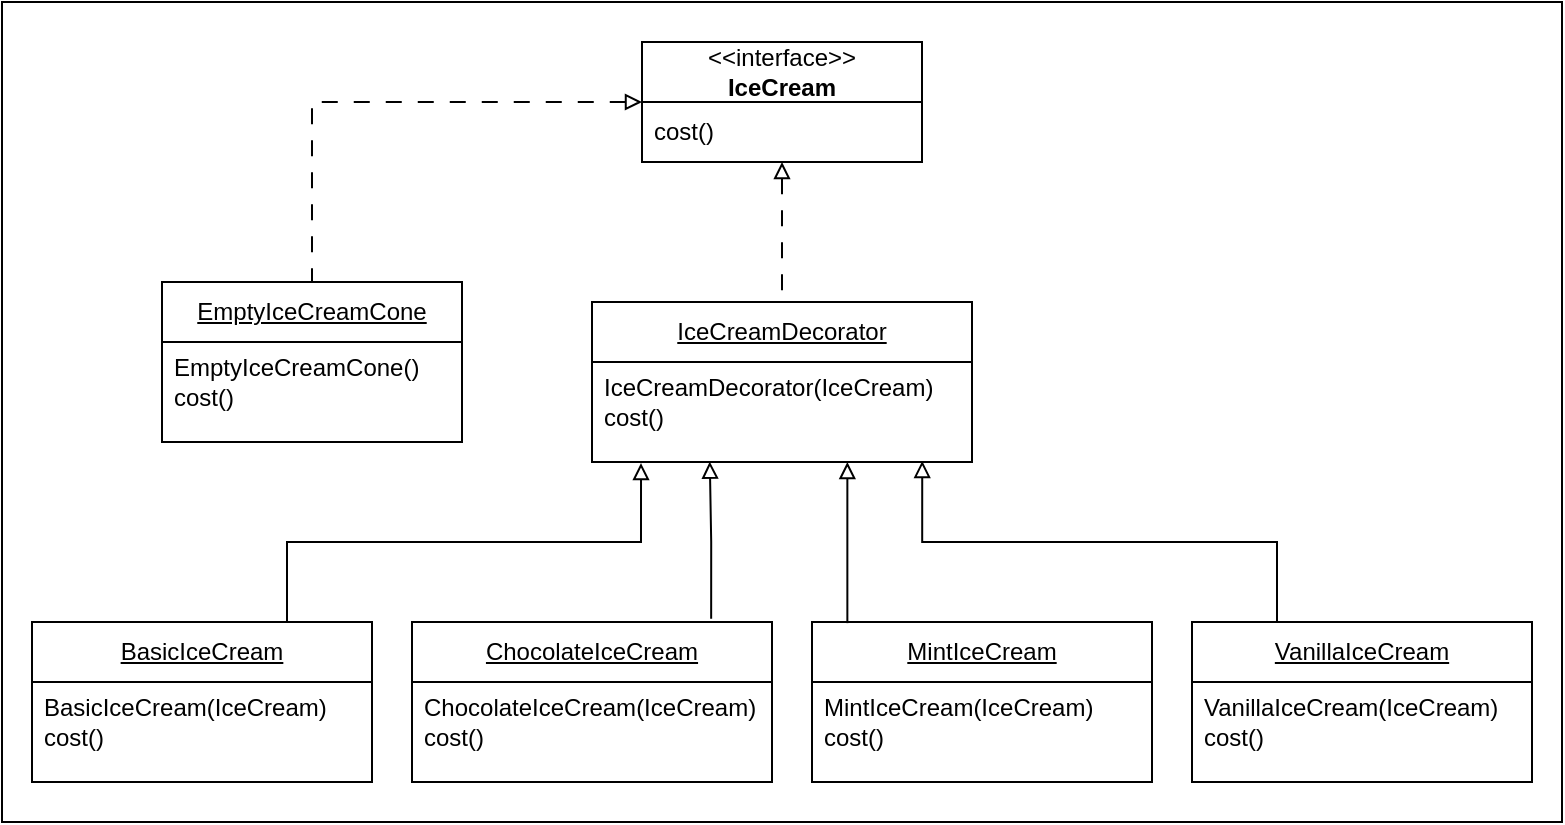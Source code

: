<mxfile version="25.0.3">
  <diagram name="Страница — 1" id="7zzQs1B6N3BzhSOS5rqg">
    <mxGraphModel dx="1059" dy="616" grid="1" gridSize="10" guides="1" tooltips="1" connect="1" arrows="1" fold="1" page="1" pageScale="1" pageWidth="827" pageHeight="1169" math="0" shadow="0">
      <root>
        <mxCell id="0" />
        <mxCell id="1" parent="0" />
        <mxCell id="vKPOdS-y9cwEIovh6uxc-28" value="" style="rounded=0;whiteSpace=wrap;html=1;" vertex="1" parent="1">
          <mxGeometry x="20" y="170" width="780" height="410" as="geometry" />
        </mxCell>
        <mxCell id="vKPOdS-y9cwEIovh6uxc-8" value="" style="edgeStyle=orthogonalEdgeStyle;rounded=0;orthogonalLoop=1;jettySize=auto;html=1;startArrow=block;startFill=0;endArrow=none;endFill=0;dashed=1;dashPattern=8 8;" edge="1" parent="1" source="vKPOdS-y9cwEIovh6uxc-1" target="vKPOdS-y9cwEIovh6uxc-6">
          <mxGeometry relative="1" as="geometry" />
        </mxCell>
        <mxCell id="vKPOdS-y9cwEIovh6uxc-13" value="" style="edgeStyle=orthogonalEdgeStyle;rounded=0;orthogonalLoop=1;jettySize=auto;html=1;startArrow=block;startFill=0;endArrow=none;endFill=0;dashed=1;dashPattern=8 8;" edge="1" parent="1" source="vKPOdS-y9cwEIovh6uxc-1" target="vKPOdS-y9cwEIovh6uxc-11">
          <mxGeometry relative="1" as="geometry" />
        </mxCell>
        <mxCell id="vKPOdS-y9cwEIovh6uxc-1" value="&amp;lt;&amp;lt;interface&amp;gt;&amp;gt;&lt;div&gt;&lt;b&gt;IceCream&lt;/b&gt;&lt;/div&gt;" style="swimlane;fontStyle=0;childLayout=stackLayout;horizontal=1;startSize=30;fillColor=none;horizontalStack=0;resizeParent=1;resizeParentMax=0;resizeLast=0;collapsible=1;marginBottom=0;whiteSpace=wrap;html=1;" vertex="1" parent="1">
          <mxGeometry x="340" y="190" width="140" height="60" as="geometry" />
        </mxCell>
        <mxCell id="vKPOdS-y9cwEIovh6uxc-5" value="cost()" style="text;html=1;align=left;verticalAlign=middle;resizable=0;points=[];autosize=1;strokeColor=none;fillColor=none;spacingLeft=4;" vertex="1" parent="vKPOdS-y9cwEIovh6uxc-1">
          <mxGeometry y="30" width="140" height="30" as="geometry" />
        </mxCell>
        <mxCell id="vKPOdS-y9cwEIovh6uxc-6" value="&lt;u&gt;EmptyIceCreamCone&lt;/u&gt;" style="swimlane;fontStyle=0;childLayout=stackLayout;horizontal=1;startSize=30;fillColor=none;horizontalStack=0;resizeParent=1;resizeParentMax=0;resizeLast=0;collapsible=1;marginBottom=0;whiteSpace=wrap;html=1;" vertex="1" parent="1">
          <mxGeometry x="100" y="310" width="150" height="80" as="geometry" />
        </mxCell>
        <mxCell id="vKPOdS-y9cwEIovh6uxc-7" value="&lt;div&gt;EmptyIceCreamCone()&lt;/div&gt;cost()" style="text;html=1;align=left;verticalAlign=middle;resizable=0;points=[];autosize=1;strokeColor=none;fillColor=none;spacingLeft=4;spacingBottom=10;" vertex="1" parent="vKPOdS-y9cwEIovh6uxc-6">
          <mxGeometry y="30" width="150" height="50" as="geometry" />
        </mxCell>
        <mxCell id="vKPOdS-y9cwEIovh6uxc-11" value="&lt;u&gt;IceCreamDecorator&lt;/u&gt;" style="swimlane;fontStyle=0;childLayout=stackLayout;horizontal=1;startSize=30;fillColor=none;horizontalStack=0;resizeParent=1;resizeParentMax=0;resizeLast=0;collapsible=1;marginBottom=0;whiteSpace=wrap;html=1;" vertex="1" parent="1">
          <mxGeometry x="315" y="320" width="190" height="80" as="geometry" />
        </mxCell>
        <mxCell id="vKPOdS-y9cwEIovh6uxc-12" value="&lt;div&gt;IceCreamDecorator(IceCream)&lt;/div&gt;cost()" style="text;html=1;align=left;verticalAlign=middle;resizable=0;points=[];autosize=1;strokeColor=none;fillColor=none;spacingLeft=4;spacingBottom=10;" vertex="1" parent="vKPOdS-y9cwEIovh6uxc-11">
          <mxGeometry y="30" width="190" height="50" as="geometry" />
        </mxCell>
        <mxCell id="vKPOdS-y9cwEIovh6uxc-16" value="&lt;u&gt;BasicIceCream&lt;/u&gt;" style="swimlane;fontStyle=0;childLayout=stackLayout;horizontal=1;startSize=30;fillColor=none;horizontalStack=0;resizeParent=1;resizeParentMax=0;resizeLast=0;collapsible=1;marginBottom=0;whiteSpace=wrap;html=1;" vertex="1" parent="1">
          <mxGeometry x="35" y="480" width="170" height="80" as="geometry" />
        </mxCell>
        <mxCell id="vKPOdS-y9cwEIovh6uxc-17" value="&lt;div&gt;&lt;span style=&quot;background-color: initial; text-wrap-mode: wrap; text-align: center;&quot;&gt;BasicIceCream&lt;/span&gt;(IceCream)&lt;/div&gt;cost()" style="text;html=1;align=left;verticalAlign=middle;resizable=0;points=[];autosize=1;strokeColor=none;fillColor=none;spacingLeft=4;spacingBottom=10;" vertex="1" parent="vKPOdS-y9cwEIovh6uxc-16">
          <mxGeometry y="30" width="170" height="50" as="geometry" />
        </mxCell>
        <mxCell id="vKPOdS-y9cwEIovh6uxc-18" value="&lt;u&gt;ChocolateIceCream&lt;/u&gt;" style="swimlane;fontStyle=0;childLayout=stackLayout;horizontal=1;startSize=30;fillColor=none;horizontalStack=0;resizeParent=1;resizeParentMax=0;resizeLast=0;collapsible=1;marginBottom=0;whiteSpace=wrap;html=1;" vertex="1" parent="1">
          <mxGeometry x="225" y="480" width="180" height="80" as="geometry" />
        </mxCell>
        <mxCell id="vKPOdS-y9cwEIovh6uxc-19" value="&lt;div&gt;&lt;span style=&quot;background-color: initial; text-wrap-mode: wrap; text-align: center;&quot;&gt;ChocolateIceCream&lt;/span&gt;(IceCream)&lt;/div&gt;cost()" style="text;html=1;align=left;verticalAlign=middle;resizable=0;points=[];autosize=1;strokeColor=none;fillColor=none;spacingLeft=4;spacingBottom=10;" vertex="1" parent="vKPOdS-y9cwEIovh6uxc-18">
          <mxGeometry y="30" width="180" height="50" as="geometry" />
        </mxCell>
        <mxCell id="vKPOdS-y9cwEIovh6uxc-20" value="&lt;u&gt;MintIceCream&lt;/u&gt;" style="swimlane;fontStyle=0;childLayout=stackLayout;horizontal=1;startSize=30;fillColor=none;horizontalStack=0;resizeParent=1;resizeParentMax=0;resizeLast=0;collapsible=1;marginBottom=0;whiteSpace=wrap;html=1;" vertex="1" parent="1">
          <mxGeometry x="425" y="480" width="170" height="80" as="geometry" />
        </mxCell>
        <mxCell id="vKPOdS-y9cwEIovh6uxc-21" value="&lt;div&gt;&lt;span style=&quot;background-color: initial; text-wrap-mode: wrap; text-align: center;&quot;&gt;MintIceCream&lt;/span&gt;(IceCream)&lt;/div&gt;cost()" style="text;html=1;align=left;verticalAlign=middle;resizable=0;points=[];autosize=1;strokeColor=none;fillColor=none;spacingLeft=4;spacingBottom=10;" vertex="1" parent="vKPOdS-y9cwEIovh6uxc-20">
          <mxGeometry y="30" width="170" height="50" as="geometry" />
        </mxCell>
        <mxCell id="vKPOdS-y9cwEIovh6uxc-22" value="&lt;u&gt;VanillaIceCream&lt;/u&gt;" style="swimlane;fontStyle=0;childLayout=stackLayout;horizontal=1;startSize=30;fillColor=none;horizontalStack=0;resizeParent=1;resizeParentMax=0;resizeLast=0;collapsible=1;marginBottom=0;whiteSpace=wrap;html=1;" vertex="1" parent="1">
          <mxGeometry x="615" y="480" width="170" height="80" as="geometry" />
        </mxCell>
        <mxCell id="vKPOdS-y9cwEIovh6uxc-23" value="&lt;div&gt;&lt;span style=&quot;background-color: initial; text-wrap-mode: wrap; text-align: center;&quot;&gt;VanillaIceCream&lt;/span&gt;(IceCream)&lt;/div&gt;cost()" style="text;html=1;align=left;verticalAlign=middle;resizable=0;points=[];autosize=1;strokeColor=none;fillColor=none;spacingLeft=4;spacingBottom=10;" vertex="1" parent="vKPOdS-y9cwEIovh6uxc-22">
          <mxGeometry y="30" width="170" height="50" as="geometry" />
        </mxCell>
        <mxCell id="vKPOdS-y9cwEIovh6uxc-24" style="edgeStyle=orthogonalEdgeStyle;rounded=0;orthogonalLoop=1;jettySize=auto;html=1;exitX=0.75;exitY=0;exitDx=0;exitDy=0;entryX=0.129;entryY=1.011;entryDx=0;entryDy=0;entryPerimeter=0;endArrow=block;endFill=0;" edge="1" parent="1" source="vKPOdS-y9cwEIovh6uxc-16" target="vKPOdS-y9cwEIovh6uxc-12">
          <mxGeometry relative="1" as="geometry" />
        </mxCell>
        <mxCell id="vKPOdS-y9cwEIovh6uxc-25" style="edgeStyle=orthogonalEdgeStyle;rounded=0;orthogonalLoop=1;jettySize=auto;html=1;exitX=0.831;exitY=-0.021;exitDx=0;exitDy=0;entryX=0.31;entryY=0.996;entryDx=0;entryDy=0;entryPerimeter=0;exitPerimeter=0;endArrow=block;endFill=0;" edge="1" parent="1" source="vKPOdS-y9cwEIovh6uxc-18" target="vKPOdS-y9cwEIovh6uxc-12">
          <mxGeometry relative="1" as="geometry" />
        </mxCell>
        <mxCell id="vKPOdS-y9cwEIovh6uxc-26" style="edgeStyle=orthogonalEdgeStyle;rounded=0;orthogonalLoop=1;jettySize=auto;html=1;exitX=0.25;exitY=0;exitDx=0;exitDy=0;entryX=0.869;entryY=0.989;entryDx=0;entryDy=0;entryPerimeter=0;endArrow=block;endFill=0;" edge="1" parent="1" source="vKPOdS-y9cwEIovh6uxc-22" target="vKPOdS-y9cwEIovh6uxc-12">
          <mxGeometry relative="1" as="geometry" />
        </mxCell>
        <mxCell id="vKPOdS-y9cwEIovh6uxc-27" style="edgeStyle=orthogonalEdgeStyle;rounded=0;orthogonalLoop=1;jettySize=auto;html=1;exitX=0.104;exitY=0.007;exitDx=0;exitDy=0;exitPerimeter=0;entryX=0.672;entryY=1;entryDx=0;entryDy=0;entryPerimeter=0;endArrow=block;endFill=0;" edge="1" parent="1" source="vKPOdS-y9cwEIovh6uxc-20" target="vKPOdS-y9cwEIovh6uxc-12">
          <mxGeometry relative="1" as="geometry">
            <mxPoint x="459" y="470" as="sourcePoint" />
            <mxPoint x="459" y="400" as="targetPoint" />
          </mxGeometry>
        </mxCell>
      </root>
    </mxGraphModel>
  </diagram>
</mxfile>
